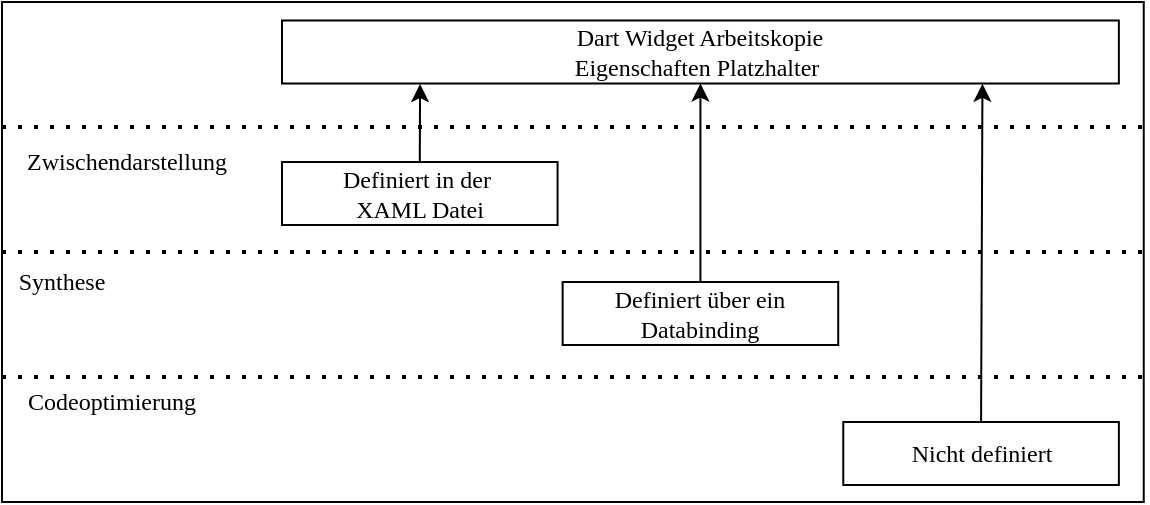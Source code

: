 <mxfile version="14.6.1" type="device"><diagram id="KUf3zDWcr1ltvB6iVYaA" name="Page-1"><mxGraphModel dx="1177" dy="768" grid="1" gridSize="10" guides="1" tooltips="1" connect="1" arrows="1" fold="1" page="1" pageScale="1" pageWidth="827" pageHeight="1169" math="0" shadow="0"><root><mxCell id="0"/><mxCell id="1" parent="0"/><mxCell id="ZI0W4v7TwiOzvscDSiUt-1" value="" style="rounded=0;whiteSpace=wrap;html=1;fontFamily=Times New Roman;" parent="1" vertex="1"><mxGeometry x="80" y="80" width="570.87" height="250" as="geometry"/></mxCell><mxCell id="ZI0W4v7TwiOzvscDSiUt-2" value="Dart Widget Arbeitskopie&lt;br&gt;Eigenschaften Platzhalter&amp;nbsp;" style="rounded=0;whiteSpace=wrap;html=1;fontFamily=Times New Roman;" parent="1" vertex="1"><mxGeometry x="220" y="89.25" width="418.43" height="31.5" as="geometry"/></mxCell><mxCell id="ZI0W4v7TwiOzvscDSiUt-3" value="" style="endArrow=none;dashed=1;html=1;dashPattern=1 3;strokeWidth=2;exitX=0;exitY=0.25;exitDx=0;exitDy=0;entryX=1;entryY=0.25;entryDx=0;entryDy=0;fontFamily=Times New Roman;" parent="1" source="ZI0W4v7TwiOzvscDSiUt-1" target="ZI0W4v7TwiOzvscDSiUt-1" edge="1"><mxGeometry width="50" height="50" relative="1" as="geometry"><mxPoint x="430" y="640" as="sourcePoint"/><mxPoint x="480" y="590" as="targetPoint"/></mxGeometry></mxCell><mxCell id="ZI0W4v7TwiOzvscDSiUt-4" value="" style="endArrow=none;dashed=1;html=1;dashPattern=1 3;strokeWidth=2;exitX=0;exitY=0.5;exitDx=0;exitDy=0;entryX=1;entryY=0.5;entryDx=0;entryDy=0;fontFamily=Times New Roman;" parent="1" source="ZI0W4v7TwiOzvscDSiUt-1" target="ZI0W4v7TwiOzvscDSiUt-1" edge="1"><mxGeometry width="50" height="50" relative="1" as="geometry"><mxPoint x="180" y="620" as="sourcePoint"/><mxPoint x="230" y="570" as="targetPoint"/></mxGeometry></mxCell><mxCell id="ZI0W4v7TwiOzvscDSiUt-5" value="" style="endArrow=none;dashed=1;html=1;dashPattern=1 3;strokeWidth=2;exitX=0;exitY=0.75;exitDx=0;exitDy=0;entryX=1;entryY=0.75;entryDx=0;entryDy=0;fontFamily=Times New Roman;" parent="1" source="ZI0W4v7TwiOzvscDSiUt-1" target="ZI0W4v7TwiOzvscDSiUt-1" edge="1"><mxGeometry width="50" height="50" relative="1" as="geometry"><mxPoint x="210" y="650" as="sourcePoint"/><mxPoint x="260" y="600" as="targetPoint"/></mxGeometry></mxCell><mxCell id="ZI0W4v7TwiOzvscDSiUt-6" value="Definiert in der&amp;nbsp;&lt;br&gt;XAML Datei" style="rounded=0;whiteSpace=wrap;html=1;fontFamily=Times New Roman;" parent="1" vertex="1"><mxGeometry x="220" y="160" width="137.79" height="31.496" as="geometry"/></mxCell><mxCell id="ZI0W4v7TwiOzvscDSiUt-7" value="Definiert über ein&lt;br&gt;Databinding" style="rounded=0;whiteSpace=wrap;html=1;fontFamily=Times New Roman;" parent="1" vertex="1"><mxGeometry x="360.32" y="220" width="137.79" height="31.496" as="geometry"/></mxCell><mxCell id="ZI0W4v7TwiOzvscDSiUt-8" value="Nicht definiert" style="rounded=0;whiteSpace=wrap;html=1;fontFamily=Times New Roman;" parent="1" vertex="1"><mxGeometry x="500.64" y="290" width="137.795" height="31.496" as="geometry"/></mxCell><mxCell id="ZI0W4v7TwiOzvscDSiUt-9" value="" style="endArrow=classic;html=1;exitX=0.5;exitY=0;exitDx=0;exitDy=0;entryX=0.165;entryY=1.009;entryDx=0;entryDy=0;entryPerimeter=0;endFill=1;startArrow=none;startFill=0;fontFamily=Times New Roman;" parent="1" source="ZI0W4v7TwiOzvscDSiUt-6" target="ZI0W4v7TwiOzvscDSiUt-2" edge="1"><mxGeometry width="50" height="50" relative="1" as="geometry"><mxPoint x="258" y="559.25" as="sourcePoint"/><mxPoint x="308" y="509.25" as="targetPoint"/></mxGeometry></mxCell><mxCell id="ZI0W4v7TwiOzvscDSiUt-11" value="" style="endArrow=classic;html=1;exitX=0.5;exitY=0;exitDx=0;exitDy=0;entryX=0.5;entryY=1;entryDx=0;entryDy=0;endFill=1;startArrow=none;startFill=0;fontFamily=Times New Roman;" parent="1" source="ZI0W4v7TwiOzvscDSiUt-7" target="ZI0W4v7TwiOzvscDSiUt-2" edge="1"><mxGeometry width="50" height="50" relative="1" as="geometry"><mxPoint x="369.998" y="261.68" as="sourcePoint"/><mxPoint x="370.46" y="230.0" as="targetPoint"/></mxGeometry></mxCell><mxCell id="ZI0W4v7TwiOzvscDSiUt-12" value="" style="endArrow=classic;html=1;exitX=0.5;exitY=0;exitDx=0;exitDy=0;entryX=0.837;entryY=1.005;entryDx=0;entryDy=0;entryPerimeter=0;endFill=1;startArrow=none;startFill=0;fontFamily=Times New Roman;" parent="1" source="ZI0W4v7TwiOzvscDSiUt-8" target="ZI0W4v7TwiOzvscDSiUt-2" edge="1"><mxGeometry width="50" height="50" relative="1" as="geometry"><mxPoint x="569.297" y="352.25" as="sourcePoint"/><mxPoint x="569.3" y="229.25" as="targetPoint"/></mxGeometry></mxCell><mxCell id="ZI0W4v7TwiOzvscDSiUt-13" value="Synthese" style="text;html=1;strokeColor=none;fillColor=none;align=center;verticalAlign=middle;whiteSpace=wrap;rounded=0;fontFamily=Times New Roman;" parent="1" vertex="1"><mxGeometry x="90" y="210" width="40" height="20" as="geometry"/></mxCell><mxCell id="ZI0W4v7TwiOzvscDSiUt-15" value="Codeoptimierung" style="text;html=1;strokeColor=none;fillColor=none;align=center;verticalAlign=middle;whiteSpace=wrap;rounded=0;fontFamily=Times New Roman;" parent="1" vertex="1"><mxGeometry x="90" y="270" width="90" height="20" as="geometry"/></mxCell><mxCell id="ZI0W4v7TwiOzvscDSiUt-17" value="Zwischendarstellung" style="text;html=1;strokeColor=none;fillColor=none;align=center;verticalAlign=middle;whiteSpace=wrap;rounded=0;fontFamily=Times New Roman;" parent="1" vertex="1"><mxGeometry x="90" y="150" width="105" height="20" as="geometry"/></mxCell></root></mxGraphModel></diagram></mxfile>
